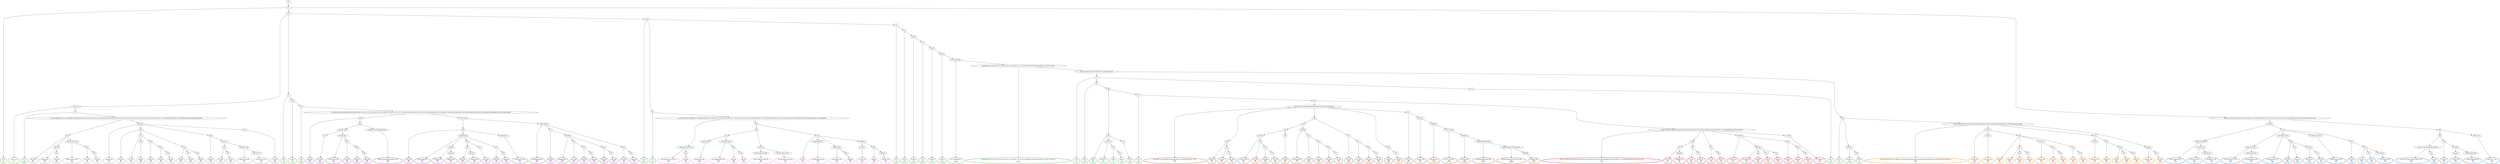 digraph T {
	{
		rank=same
		378 [penwidth=3,colorscheme=set19,color=3,label="0;1_P\nP\n3%"]
		375 [penwidth=3,colorscheme=set19,color=3,label="7;8;12;15_P\nP\n1%"]
		373 [penwidth=3,colorscheme=set19,color=3,label="21_P\nP\n6.6%"]
		371 [penwidth=3,colorscheme=set19,color=3,label="10_P\nP\n1.5%"]
		369 [penwidth=3,colorscheme=set19,color=3,label="14;18_P\nP\n1.3%"]
		367 [penwidth=3,colorscheme=set19,color=3,label="20_P\nP\n6.8%"]
		365 [penwidth=3,colorscheme=set19,color=3,label="13;17_P\nP\n0.91%"]
		363 [penwidth=3,colorscheme=set19,color=3,label="22_P\nP\n9.1%"]
		361 [penwidth=3,colorscheme=set19,color=3,label="33_P\nP\n1.3%"]
		359 [penwidth=3,colorscheme=set19,color=3,label="36_P\nP\n0.72%"]
		357 [penwidth=3,colorscheme=set19,color=3,label="45;48_P\nP\n0.51%"]
		355 [penwidth=3,colorscheme=set19,color=3,label="52_P\nP\n0.34%"]
		353 [penwidth=3,colorscheme=set19,color=3,label="55;60_P\nP\n0.22%"]
		351 [penwidth=3,colorscheme=set19,color=3,label="62;65_P\nP\n0.13%"]
		349 [penwidth=3,colorscheme=set19,color=3,label="67;74;80;85;88_P\nP\n0.064%"]
		347 [penwidth=3,colorscheme=set19,color=3,label="93;96;100;105;119;123;127;133;136;145;150;157;160;164;171;173;176;178;186;190;193;198;202;206;211;214;217;219;220_P\nP\n0.01%"]
		344 [penwidth=3,colorscheme=set19,color=3,label="272_P\nP\n1%"]
		342 [penwidth=3,colorscheme=set19,color=3,label="282_P\nP\n3.3%"]
		339 [penwidth=3,colorscheme=set19,color=3,label="294_P\nP\n3.4%"]
		337 [penwidth=3,colorscheme=set19,color=3,label="302;313_P\nP\n5.9%"]
		335 [penwidth=3,colorscheme=set19,color=3,label="320_P\nP\n1%"]
		333 [penwidth=3,colorscheme=set19,color=3,label="330_P\nP\n7.8%"]
		331 [penwidth=3,colorscheme=set19,color=3,label="312_P\nP\n9.3%"]
		329 [penwidth=3,colorscheme=set19,color=3,label="311_P\nP\n8.8%"]
		327 [penwidth=3,colorscheme=set19,color=3,label="287_P\nP\n5.8%"]
		325 [penwidth=3,colorscheme=set19,color=3,label="281_P\nP\n11%"]
		323 [penwidth=3,colorscheme=set19,color=3,label="293;301_P\nP\n0.58%"]
		321 [penwidth=3,colorscheme=set19,color=3,label="329_P\nP\n9%"]
		317 [penwidth=3,colorscheme=set19,color=2,label="266;275;298;308_M1\nM1\n4.1%"]
		315 [penwidth=3,colorscheme=set19,color=2,label="333;347;354_M1\nM1\n2.5%"]
		313 [penwidth=3,colorscheme=set19,color=2,label="359;364;371_M1\nM1\n7.1%"]
		310 [penwidth=3,colorscheme=set19,color=2,label="284;297;307;317_M1\nM1\n1.6%"]
		308 [penwidth=3,colorscheme=set19,color=2,label="324;340;346;353_M1\nM1\n5.9%"]
		306 [penwidth=3,colorscheme=set19,color=2,label="291;306;316;332_M1\nM1\n1.6%"]
		304 [penwidth=3,colorscheme=set19,color=2,label="339_M1\nM1\n0.19%"]
		302 [penwidth=3,colorscheme=set19,color=2,label="345_M1\nM1\n6.9%"]
		300 [penwidth=3,colorscheme=set19,color=2,label="363;370_M1\nM1\n0.23%"]
		298 [penwidth=3,colorscheme=set19,color=2,label="376_M1\nM1\n5.6%"]
		296 [penwidth=3,colorscheme=set19,color=2,label="296;305;323;338_M1\nM1\n9.1%"]
		294 [penwidth=3,colorscheme=set19,color=2,label="304_M1\nM1\n2.8%"]
		292 [penwidth=3,colorscheme=set19,color=2,label="315_M1\nM1\n7.8%"]
		290 [penwidth=3,colorscheme=set19,color=2,label="322_M1\nM1\n5.4%"]
		288 [penwidth=3,colorscheme=set19,color=2,label="337;344;352_M1\nM1\n7.4%"]
		284 [penwidth=3,colorscheme=set19,color=2,label="265;274;279;283;290;295;303;331_M1\nM1\n4.5%"]
		282 [penwidth=3,colorscheme=set19,color=2,label="351_M1\nM1\n6.3%"]
		280 [penwidth=3,colorscheme=set19,color=2,label="269_M1\nM1\n2.8%"]
		277 [penwidth=3,colorscheme=set19,color=2,label="314;321_M1\nM1\n5.4%"]
		275 [penwidth=3,colorscheme=set19,color=2,label="336;350;362;369_M1\nM1\n7.2%"]
		273 [penwidth=3,colorscheme=set19,color=2,label="268;273;277_M1\nM1\n5.6%"]
		270 [penwidth=3,colorscheme=set19,color=8,label="404;408;413;427;433_M2\nM2\n6.2%"]
		268 [penwidth=3,colorscheme=set19,color=8,label="503_M2\nM2\n5.2%"]
		263 [penwidth=3,colorscheme=set19,color=8,label="426;432;454_M2\nM2\n6.9%"]
		261 [penwidth=3,colorscheme=set19,color=8,label="431;440;453;463_M2\nM2\n7.4%"]
		259 [penwidth=3,colorscheme=set19,color=8,label="484_M2\nM2\n3.5%"]
		257 [penwidth=3,colorscheme=set19,color=8,label="495_M2\nM2\n6.1%"]
		254 [penwidth=3,colorscheme=set19,color=8,label="443;452;462;475;480_M2\nM2\n6.8%"]
		252 [penwidth=3,colorscheme=set19,color=8,label="451;461;469;474;479_M2\nM2\n12%"]
		250 [penwidth=3,colorscheme=set19,color=8,label="419_M2\nM2\n3.1%"]
		248 [penwidth=3,colorscheme=set19,color=8,label="424;450;460;473_M2\nM2\n10%"]
		246 [penwidth=3,colorscheme=set19,color=8,label="438;449;459_M2\nM2\n4.3%"]
		244 [penwidth=3,colorscheme=set19,color=8,label="468_M2\nM2\n10%"]
		241 [penwidth=3,colorscheme=set19,color=8,label="472;478_M2\nM2\n7.4%"]
		239 [penwidth=3,colorscheme=set19,color=8,label="483_M2\nM2\n1.6%"]
		237 [penwidth=3,colorscheme=set19,color=8,label="486;491_M2\nM2\n9%"]
		234 [penwidth=3,colorscheme=set19,color=9,label="487_M3\nM3\n4.1%"]
		232 [penwidth=3,colorscheme=set19,color=9,label="489;518_M3\nM3\n5.3%"]
		230 [penwidth=3,colorscheme=set19,color=9,label="526_M3\nM3\n6.8%"]
		228 [penwidth=3,colorscheme=set19,color=9,label="496;501;505;510_M3\nM3\n6.9%"]
		226 [penwidth=3,colorscheme=set19,color=9,label="532_M3\nM3\n4%"]
		224 [penwidth=3,colorscheme=set19,color=9,label="550_M3\nM3\n5%"]
		222 [penwidth=3,colorscheme=set19,color=9,label="492;500_M3\nM3\n5.1%"]
		220 [penwidth=3,colorscheme=set19,color=9,label="504_M3\nM3\n5%"]
		218 [penwidth=3,colorscheme=set19,color=9,label="517_M3\nM3\n1.7%"]
		216 [penwidth=3,colorscheme=set19,color=9,label="540_M3\nM3\n5.9%"]
		214 [penwidth=3,colorscheme=set19,color=9,label="549_M3\nM3\n1.5%"]
		212 [penwidth=3,colorscheme=set19,color=9,label="559_M3\nM3\n2.3%"]
		210 [penwidth=3,colorscheme=set19,color=9,label="564_M3\nM3\n7.9%"]
		208 [penwidth=3,colorscheme=set19,color=9,label="525_M3\nM3\n1.3%"]
		206 [penwidth=3,colorscheme=set19,color=9,label="539_M3\nM3\n6.3%"]
		204 [penwidth=3,colorscheme=set19,color=9,label="548_M3\nM3\n5.2%"]
		202 [penwidth=3,colorscheme=set19,color=9,label="509_M3\nM3\n2.2%"]
		199 [penwidth=3,colorscheme=set19,color=9,label="531_M3\nM3\n1.1%"]
		197 [penwidth=3,colorscheme=set19,color=9,label="555_M3\nM3\n5.5%"]
		195 [penwidth=3,colorscheme=set19,color=9,label="538;547;554_M3\nM3\n1.7%"]
		193 [penwidth=3,colorscheme=set19,color=9,label="563;567;572_M3\nM3\n6%"]
		191 [penwidth=3,colorscheme=set19,color=9,label="515_M3\nM3\n9.2%"]
		188 [penwidth=3,colorscheme=set19,color=7,label="361;368;374;379;383;389;393;394;403;405;417;423;429;436;446;477_M4\nM4\n7%"]
		186 [penwidth=3,colorscheme=set19,color=7,label="493_M4\nM4\n7%"]
		184 [penwidth=3,colorscheme=set19,color=7,label="512_M4\nM4\n7.5%"]
		182 [penwidth=3,colorscheme=set19,color=7,label="522_M4\nM4\n7.5%"]
		177 [penwidth=3,colorscheme=set19,color=7,label="521;530_M4\nM4\n3%"]
		175 [penwidth=3,colorscheme=set19,color=7,label="535_M4\nM4\n1.1%"]
		173 [penwidth=3,colorscheme=set19,color=7,label="544_M4\nM4\n1.6%"]
		171 [penwidth=3,colorscheme=set19,color=7,label="552_M4\nM4\n6.6%"]
		169 [penwidth=3,colorscheme=set19,color=7,label="529_M4\nM4\n10%"]
		167 [penwidth=3,colorscheme=set19,color=7,label="520;528_M4\nM4\n3.7%"]
		165 [penwidth=3,colorscheme=set19,color=7,label="534_M4\nM4\n0.85%"]
		163 [penwidth=3,colorscheme=set19,color=7,label="543_M4\nM4\n2.6%"]
		161 [penwidth=3,colorscheme=set19,color=7,label="551_M4\nM4\n0.84%"]
		159 [penwidth=3,colorscheme=set19,color=7,label="557_M4\nM4\n5%"]
		157 [penwidth=3,colorscheme=set19,color=7,label="507_M4\nM4\n0.14%"]
		155 [penwidth=3,colorscheme=set19,color=7,label="511_M4\nM4\n4.2%"]
		153 [penwidth=3,colorscheme=set19,color=7,label="542_M4\nM4\n0.14%"]
		151 [penwidth=3,colorscheme=set19,color=7,label="556_M4\nM4\n6.3%"]
		149 [penwidth=3,colorscheme=set19,color=7,label="506_M4\nM4\n3.6%"]
		147 [penwidth=3,colorscheme=set19,color=7,label="519_M4\nM4\n12%"]
		145 [penwidth=3,colorscheme=set19,color=7,label="527_M4\nM4\n0.42%"]
		143 [penwidth=3,colorscheme=set19,color=7,label="533;541_M4\nM4\n1.1%"]
		141 [penwidth=3,colorscheme=set19,color=7,label="560;565_M4\nM4\n0.79%"]
		139 [penwidth=3,colorscheme=set19,color=7,label="573;577;584_M4\nM4\n0.075%"]
		137 [penwidth=3,colorscheme=set19,color=7,label="599;610_M4\nM4\n0.028%"]
		135 [penwidth=3,colorscheme=set19,color=7,label="619;626;639;645;664_M4\nM4\n0.026%"]
		133 [penwidth=3,colorscheme=set19,color=7,label="666;667;668;670;673;676;679_M4\nM4\n0.0019%"]
		131 [penwidth=3,colorscheme=set19,color=7,label="683;684_M4\nM4\n6.9%"]
		129 [penwidth=3,colorscheme=set19,color=5,label="300;310;328;335;342;357;360;367;378;385;386;400;410;416;422;428;435;445;456;466;471;476;482;490;514;545;566_M5\nM5\n10%"]
		127 [penwidth=3,colorscheme=set19,color=5,label="574;579_M5\nM5\n3.4%"]
		125 [penwidth=3,colorscheme=set19,color=5,label="581;587_M5\nM5\n14%"]
		123 [penwidth=3,colorscheme=set19,color=5,label="586_M5\nM5\n3%"]
		121 [penwidth=3,colorscheme=set19,color=5,label="593_M5\nM5\n2.4%"]
		119 [penwidth=3,colorscheme=set19,color=5,label="603_M5\nM5\n5.6%"]
		117 [penwidth=3,colorscheme=set19,color=5,label="635_M5\nM5\n6%"]
		115 [penwidth=3,colorscheme=set19,color=5,label="602;612_M5\nM5\n3.2%"]
		113 [penwidth=3,colorscheme=set19,color=5,label="627_M5\nM5\n4.7%"]
		111 [penwidth=3,colorscheme=set19,color=5,label="634_M5\nM5\n5.4%"]
		109 [penwidth=3,colorscheme=set19,color=5,label="621_M5\nM5\n2.3%"]
		107 [penwidth=3,colorscheme=set19,color=5,label="633_M5\nM5\n5.2%"]
		104 [penwidth=3,colorscheme=set19,color=5,label="592;601_M5\nM5\n6.7%"]
		102 [penwidth=3,colorscheme=set19,color=5,label="600_M5\nM5\n8%"]
		100 [penwidth=3,colorscheme=set19,color=5,label="620_M5\nM5\n0.65%"]
		98 [penwidth=3,colorscheme=set19,color=5,label="632_M5\nM5\n7.5%"]
		96 [penwidth=3,colorscheme=set19,color=5,label="646_M5\nM5\n5.9%"]
		94 [penwidth=3,colorscheme=set19,color=5,label="585;591_M5\nM5\n0.52%"]
		92 [penwidth=3,colorscheme=set19,color=5,label="611_M5\nM5\n5.4%"]
		89 [penwidth=3,colorscheme=set19,color=4,label="568_M6\nM6\n0.73%"]
		85 [penwidth=3,colorscheme=set19,color=4,label="617_M6\nM6\n9.6%"]
		83 [penwidth=3,colorscheme=set19,color=4,label="625;631;651_M6\nM6\n0.5%"]
		81 [penwidth=3,colorscheme=set19,color=4,label="656_M6\nM6\n3.3%"]
		79 [penwidth=3,colorscheme=set19,color=4,label="660_M6\nM6\n0.55%"]
		77 [penwidth=3,colorscheme=set19,color=4,label="663_M6\nM6\n8.3%"]
		75 [penwidth=3,colorscheme=set19,color=4,label="596;607;616;624;630;638;650_M6\nM6\n5.6%"]
		72 [penwidth=3,colorscheme=set19,color=4,label="582_M6\nM6\n1.8%"]
		70 [penwidth=3,colorscheme=set19,color=4,label="589;595;606_M6\nM6\n1.4%"]
		68 [penwidth=3,colorscheme=set19,color=4,label="615;623_M6\nM6\n1.4%"]
		66 [penwidth=3,colorscheme=set19,color=4,label="649;659_M6\nM6\n5.2%"]
		63 [penwidth=3,colorscheme=set19,color=4,label="643_M6\nM6\n0.67%"]
		61 [penwidth=3,colorscheme=set19,color=4,label="648;655_M6\nM6\n6.6%"]
		59 [penwidth=3,colorscheme=set19,color=4,label="647_M6\nM6\n5.9%"]
		57 [penwidth=3,colorscheme=set19,color=4,label="642_M6\nM6\n1.2%"]
		55 [penwidth=3,colorscheme=set19,color=4,label="658_M6\nM6\n5.6%"]
		53 [penwidth=3,colorscheme=set19,color=4,label="605;614;637_M6\nM6\n5.1%"]
		51 [penwidth=3,colorscheme=set19,color=4,label="588;594;604_M6\nM6\n4.6%"]
		49 [penwidth=3,colorscheme=set19,color=4,label="613_M6\nM6\n2.4%"]
		47 [penwidth=3,colorscheme=set19,color=4,label="628;636_M6\nM6\n0.27%"]
		45 [penwidth=3,colorscheme=set19,color=4,label="641_M6\nM6\n3.4%"]
		43 [penwidth=3,colorscheme=set19,color=4,label="654_M6\nM6\n1.5%"]
		41 [penwidth=3,colorscheme=set19,color=4,label="662_M6\nM6\n5.6%"]
		39 [penwidth=3,colorscheme=set19,color=4,label="653_M6\nM6\n0.87%"]
		37 [penwidth=3,colorscheme=set19,color=4,label="661_M6\nM6\n5.4%"]
		35 [penwidth=3,colorscheme=set19,color=4,label="622_M6\nM6\n5%"]
		33 [penwidth=3,colorscheme=set19,color=4,label="640_M6\nM6\n7.2%"]
		31 [penwidth=3,colorscheme=set19,color=1,label="358;375;380;387;390;395;397;401;406;411;418;430;437;447;457;467;481;494;499;537;546;562;569;571;576;598;609;618;644;652;657;665_M7\nM7\n2.7%"]
		28 [penwidth=3,colorscheme=set19,color=1,label="672_M7\nM7\n14%"]
		26 [penwidth=3,colorscheme=set19,color=1,label="689;693_M7\nM7\n9%"]
		24 [penwidth=3,colorscheme=set19,color=1,label="675_M7\nM7\n6.3%"]
		22 [penwidth=3,colorscheme=set19,color=1,label="687_M7\nM7\n5.2%"]
		20 [penwidth=3,colorscheme=set19,color=1,label="671_M7\nM7\n7.2%"]
		18 [penwidth=3,colorscheme=set19,color=1,label="692_M7\nM7\n7.5%"]
		16 [penwidth=3,colorscheme=set19,color=1,label="674;678_M7\nM7\n4.4%"]
		14 [penwidth=3,colorscheme=set19,color=1,label="681;682_M7\nM7\n3.5%"]
		12 [penwidth=3,colorscheme=set19,color=1,label="686_M7\nM7\n6.9%"]
		10 [penwidth=3,colorscheme=set19,color=1,label="691_M7\nM7\n5.3%"]
		8 [penwidth=3,colorscheme=set19,color=1,label="694_M7\nM7\n6.3%"]
		6 [penwidth=3,colorscheme=set19,color=1,label="685_M7\nM7\n1.6%"]
		4 [penwidth=3,colorscheme=set19,color=1,label="688_M7\nM7\n4.8%"]
		2 [penwidth=3,colorscheme=set19,color=1,label="690_M7\nM7\n5.2%"]
		0 [penwidth=3,colorscheme=set19,color=1,label="677;680_M7\nM7\n10%"]
	}
	380 [label="GL"]
	379 [label="0;1"]
	377 [label="2;3;5"]
	376 [label="7;8;12;15"]
	374 [label="21"]
	372 [label="10"]
	370 [label="14;18"]
	368 [label="20"]
	366 [label="13;17"]
	364 [label="22"]
	362 [label="33"]
	360 [label="36"]
	358 [label="45;48"]
	356 [label="52"]
	354 [label="55;60"]
	352 [label="62;65"]
	350 [label="67;74;80;85;88"]
	348 [label="93;96;100;105;119;123;127;133;136;145;150;157;160;164;171;173;176;178;186;190;193;198;202;206;211;214;217;219;220"]
	346 [label="232;235;239;242;244;247;248;251;255;259;262;264;267"]
	345 [label="272"]
	343 [label="282"]
	341 [label="288"]
	340 [label="294"]
	338 [label="302;313"]
	336 [label="320"]
	334 [label="330"]
	332 [label="312"]
	330 [label="311"]
	328 [label="287"]
	326 [label="281"]
	324 [label="293;301"]
	322 [label="329"]
	320 [label="4;6;9;11;16;19;24;28;32;42;44;47;51;54;59;61;70;73;76;81;84;99;104;107;110;112;118;122;126;131;139;170;183;189;196;201;205;225;228;240;243;245;249"]
	319 [label="252;263"]
	318 [label="266;275;298;308"]
	316 [label="333;347;354"]
	314 [label="359;364;371"]
	312 [label="270"]
	311 [label="284;297;307;317"]
	309 [label="324;340;346;353"]
	307 [label="291;306;316;332"]
	305 [label="339"]
	303 [label="345"]
	301 [label="363;370"]
	299 [label="376"]
	297 [label="296;305;323;338"]
	295 [label="304"]
	293 [label="315"]
	291 [label="322"]
	289 [label="337;344;352"]
	287 [label="256"]
	286 [label="260"]
	285 [label="265;274;279;283;290;295;303;331"]
	283 [label="351"]
	281 [label="269"]
	279 [label="278;289"]
	278 [label="314;321"]
	276 [label="336;350;362;369"]
	274 [label="268;273;277"]
	272 [label="25;29;34;37;39;57;63;66;68;72;77;82;86;87;91;94;97;101;108;111;113;116;120;124;128;134;137;140;141;144;149;153;156;159;163;166;169;172;175;180;185;188;208;210;213;222;223;226;230;237;250;254;285;292;309;319;326;348;355;372;381;398;402"]
	271 [label="404;408;413;427;433"]
	269 [label="503"]
	267 [label="407"]
	266 [label="412"]
	265 [label="420"]
	264 [label="426;432;454"]
	262 [label="431;440;453;463"]
	260 [label="484"]
	258 [label="495"]
	256 [label="425;439"]
	255 [label="443;452;462;475;480"]
	253 [label="451;461;469;474;479"]
	251 [label="419"]
	249 [label="424;450;460;473"]
	247 [label="438;449;459"]
	245 [label="468"]
	243 [label="448;458"]
	242 [label="472;478"]
	240 [label="483"]
	238 [label="486;491"]
	236 [label="27;31;41;46;50;53;56;71;75;79;90;98;103;106;109;115;130;135;143;147;148;152;155;158;162;165;168;179;182;184;187;192;195;197;200;204;207;209;212;218;221;229;233;236;241;253;257;271;280;299;318;325;365;377;388;391;409;415;442;444;455;465;485"]
	235 [label="487"]
	233 [label="489;518"]
	231 [label="526"]
	229 [label="496;501;505;510"]
	227 [label="532"]
	225 [label="550"]
	223 [label="492;500"]
	221 [label="504"]
	219 [label="517"]
	217 [label="540"]
	215 [label="549"]
	213 [label="559"]
	211 [label="564"]
	209 [label="525"]
	207 [label="539"]
	205 [label="548"]
	203 [label="509"]
	201 [label="516;524"]
	200 [label="531"]
	198 [label="555"]
	196 [label="538;547;554"]
	194 [label="563;567;572"]
	192 [label="515"]
	190 [label="343"]
	189 [label="361;368;374;379;383;389;393;394;403;405;417;423;429;436;446;477"]
	187 [label="493"]
	185 [label="512"]
	183 [label="522"]
	181 [label="497"]
	180 [label="502"]
	179 [label="508"]
	178 [label="521;530"]
	176 [label="535"]
	174 [label="544"]
	172 [label="552"]
	170 [label="529"]
	168 [label="520;528"]
	166 [label="534"]
	164 [label="543"]
	162 [label="551"]
	160 [label="557"]
	158 [label="507"]
	156 [label="511"]
	154 [label="542"]
	152 [label="556"]
	150 [label="506"]
	148 [label="519"]
	146 [label="527"]
	144 [label="533;541"]
	142 [label="560;565"]
	140 [label="573;577;584"]
	138 [label="599;610"]
	136 [label="619;626;639;645;664"]
	134 [label="666;667;668;670;673;676;679"]
	132 [label="683;684"]
	130 [label="300;310;328;335;342;357;360;367;378;385;386;400;410;416;422;428;435;445;456;466;471;476;482;490;514;545;566"]
	128 [label="574;579"]
	126 [label="581;587"]
	124 [label="586"]
	122 [label="593"]
	120 [label="603"]
	118 [label="635"]
	116 [label="602;612"]
	114 [label="627"]
	112 [label="634"]
	110 [label="621"]
	108 [label="633"]
	106 [label="578"]
	105 [label="592;601"]
	103 [label="600"]
	101 [label="620"]
	99 [label="632"]
	97 [label="646"]
	95 [label="585;591"]
	93 [label="611"]
	91 [label="23;26;30;35;38;40;43;49;58;64;69;78;83;89;92;95;102;114;117;121;125;129;132;138;142;146;151;154;161;167;174;177;181;191;194;199;203;215;216;224;227;231;234;238;246;258;261;276;286;327;334;341;349;356;366;373;382;384;392;396;399;414;421;434;441;464;470;488;498;513;523;536;553;558;561"]
	90 [label="568"]
	88 [label="583"]
	87 [label="590;597;608"]
	86 [label="617"]
	84 [label="625;631;651"]
	82 [label="656"]
	80 [label="660"]
	78 [label="663"]
	76 [label="596;607;616;624;630;638;650"]
	74 [label="570;575;580"]
	73 [label="582"]
	71 [label="589;595;606"]
	69 [label="615;623"]
	67 [label="649;659"]
	65 [label="629"]
	64 [label="643"]
	62 [label="648;655"]
	60 [label="647"]
	58 [label="642"]
	56 [label="658"]
	54 [label="605;614;637"]
	52 [label="588;594;604"]
	50 [label="613"]
	48 [label="628;636"]
	46 [label="641"]
	44 [label="654"]
	42 [label="662"]
	40 [label="653"]
	38 [label="661"]
	36 [label="622"]
	34 [label="640"]
	32 [label="358;375;380;387;390;395;397;401;406;411;418;430;437;447;457;467;481;494;499;537;546;562;569;571;576;598;609;618;644;652;657;665"]
	30 [label="669"]
	29 [label="672"]
	27 [label="689;693"]
	25 [label="675"]
	23 [label="687"]
	21 [label="671"]
	19 [label="692"]
	17 [label="674;678"]
	15 [label="681;682"]
	13 [label="686"]
	11 [label="691"]
	9 [label="694"]
	7 [label="685"]
	5 [label="688"]
	3 [label="690"]
	1 [label="677;680"]
	380 -> 379
	379 -> 378
	379 -> 377
	379 -> 320
	377 -> 376
	377 -> 372
	377 -> 366
	376 -> 375
	376 -> 374
	374 -> 373
	374 -> 236
	372 -> 371
	372 -> 370
	370 -> 369
	370 -> 368
	368 -> 367
	368 -> 91
	366 -> 365
	366 -> 364
	366 -> 362
	364 -> 363
	364 -> 272
	362 -> 361
	362 -> 360
	360 -> 359
	360 -> 358
	358 -> 357
	358 -> 356
	356 -> 355
	356 -> 354
	354 -> 353
	354 -> 352
	352 -> 351
	352 -> 350
	350 -> 349
	350 -> 348
	348 -> 347
	348 -> 346
	346 -> 345
	346 -> 326
	345 -> 344
	345 -> 343
	345 -> 328
	343 -> 342
	343 -> 341
	341 -> 340
	341 -> 330
	340 -> 339
	340 -> 338
	340 -> 332
	338 -> 337
	338 -> 336
	336 -> 335
	336 -> 334
	334 -> 333
	332 -> 331
	330 -> 329
	330 -> 190
	328 -> 327
	326 -> 325
	326 -> 324
	326 -> 130
	324 -> 323
	324 -> 322
	322 -> 321
	320 -> 319
	320 -> 287
	319 -> 318
	319 -> 312
	318 -> 317
	318 -> 316
	316 -> 315
	316 -> 314
	314 -> 313
	312 -> 311
	312 -> 307
	312 -> 297
	312 -> 295
	311 -> 310
	311 -> 309
	309 -> 308
	307 -> 306
	307 -> 305
	305 -> 304
	305 -> 303
	305 -> 301
	303 -> 302
	301 -> 300
	301 -> 299
	299 -> 298
	297 -> 296
	295 -> 294
	295 -> 293
	293 -> 292
	293 -> 291
	293 -> 289
	291 -> 290
	289 -> 288
	287 -> 286
	287 -> 274
	286 -> 285
	286 -> 281
	285 -> 284
	285 -> 283
	283 -> 282
	281 -> 280
	281 -> 279
	279 -> 278
	279 -> 276
	278 -> 277
	276 -> 275
	274 -> 273
	272 -> 271
	272 -> 267
	271 -> 270
	271 -> 269
	269 -> 268
	267 -> 266
	267 -> 251
	266 -> 265
	266 -> 256
	265 -> 264
	265 -> 262
	264 -> 263
	262 -> 261
	262 -> 260
	260 -> 259
	260 -> 258
	258 -> 257
	256 -> 255
	256 -> 253
	255 -> 254
	253 -> 252
	251 -> 250
	251 -> 249
	251 -> 247
	251 -> 243
	249 -> 248
	247 -> 246
	247 -> 245
	245 -> 244
	243 -> 242
	243 -> 240
	242 -> 241
	240 -> 239
	240 -> 238
	238 -> 237
	236 -> 235
	236 -> 223
	235 -> 234
	235 -> 233
	235 -> 229
	233 -> 232
	233 -> 231
	231 -> 230
	229 -> 228
	229 -> 227
	227 -> 226
	227 -> 225
	225 -> 224
	223 -> 222
	223 -> 221
	223 -> 203
	223 -> 192
	221 -> 220
	221 -> 219
	221 -> 209
	219 -> 218
	219 -> 217
	219 -> 215
	217 -> 216
	215 -> 214
	215 -> 213
	213 -> 212
	213 -> 211
	211 -> 210
	209 -> 208
	209 -> 207
	209 -> 205
	207 -> 206
	205 -> 204
	203 -> 202
	203 -> 201
	201 -> 200
	201 -> 196
	200 -> 199
	200 -> 198
	198 -> 197
	196 -> 195
	196 -> 194
	194 -> 193
	192 -> 191
	190 -> 189
	190 -> 32
	189 -> 188
	189 -> 187
	189 -> 181
	189 -> 150
	189 -> 146
	187 -> 186
	187 -> 185
	185 -> 184
	185 -> 183
	183 -> 182
	181 -> 180
	181 -> 158
	180 -> 179
	180 -> 168
	179 -> 178
	179 -> 170
	178 -> 177
	178 -> 176
	176 -> 175
	176 -> 174
	174 -> 173
	174 -> 172
	172 -> 171
	170 -> 169
	168 -> 167
	168 -> 166
	166 -> 165
	166 -> 164
	164 -> 163
	164 -> 162
	162 -> 161
	162 -> 160
	160 -> 159
	158 -> 157
	158 -> 156
	156 -> 155
	156 -> 154
	154 -> 153
	154 -> 152
	152 -> 151
	150 -> 149
	150 -> 148
	148 -> 147
	146 -> 145
	146 -> 144
	144 -> 143
	144 -> 142
	142 -> 141
	142 -> 140
	140 -> 139
	140 -> 138
	138 -> 137
	138 -> 136
	136 -> 135
	136 -> 134
	134 -> 133
	134 -> 132
	132 -> 131
	130 -> 129
	130 -> 128
	130 -> 106
	130 -> 95
	128 -> 127
	128 -> 126
	128 -> 124
	126 -> 125
	124 -> 123
	124 -> 122
	124 -> 116
	124 -> 110
	122 -> 121
	122 -> 120
	122 -> 118
	120 -> 119
	118 -> 117
	116 -> 115
	116 -> 114
	114 -> 113
	114 -> 112
	112 -> 111
	110 -> 109
	110 -> 108
	108 -> 107
	106 -> 105
	106 -> 103
	105 -> 104
	103 -> 102
	103 -> 101
	101 -> 100
	101 -> 99
	101 -> 97
	99 -> 98
	97 -> 96
	95 -> 94
	95 -> 93
	93 -> 92
	91 -> 90
	91 -> 74
	90 -> 89
	90 -> 88
	88 -> 87
	88 -> 76
	87 -> 86
	87 -> 84
	86 -> 85
	84 -> 83
	84 -> 82
	82 -> 81
	82 -> 80
	80 -> 79
	80 -> 78
	78 -> 77
	76 -> 75
	74 -> 73
	74 -> 52
	73 -> 72
	73 -> 71
	73 -> 54
	71 -> 70
	71 -> 69
	71 -> 65
	71 -> 58
	69 -> 68
	69 -> 67
	67 -> 66
	65 -> 64
	65 -> 60
	64 -> 63
	64 -> 62
	62 -> 61
	60 -> 59
	58 -> 57
	58 -> 56
	56 -> 55
	54 -> 53
	52 -> 51
	52 -> 50
	52 -> 36
	50 -> 49
	50 -> 48
	48 -> 47
	48 -> 46
	48 -> 40
	46 -> 45
	46 -> 44
	44 -> 43
	44 -> 42
	42 -> 41
	40 -> 39
	40 -> 38
	38 -> 37
	36 -> 35
	36 -> 34
	34 -> 33
	32 -> 31
	32 -> 30
	32 -> 21
	32 -> 17
	32 -> 1
	30 -> 29
	30 -> 25
	29 -> 28
	29 -> 27
	27 -> 26
	25 -> 24
	25 -> 23
	23 -> 22
	21 -> 20
	21 -> 19
	19 -> 18
	17 -> 16
	17 -> 15
	17 -> 7
	15 -> 14
	15 -> 13
	15 -> 11
	15 -> 9
	13 -> 12
	11 -> 10
	9 -> 8
	7 -> 6
	7 -> 5
	5 -> 4
	5 -> 3
	3 -> 2
	1 -> 0
}
